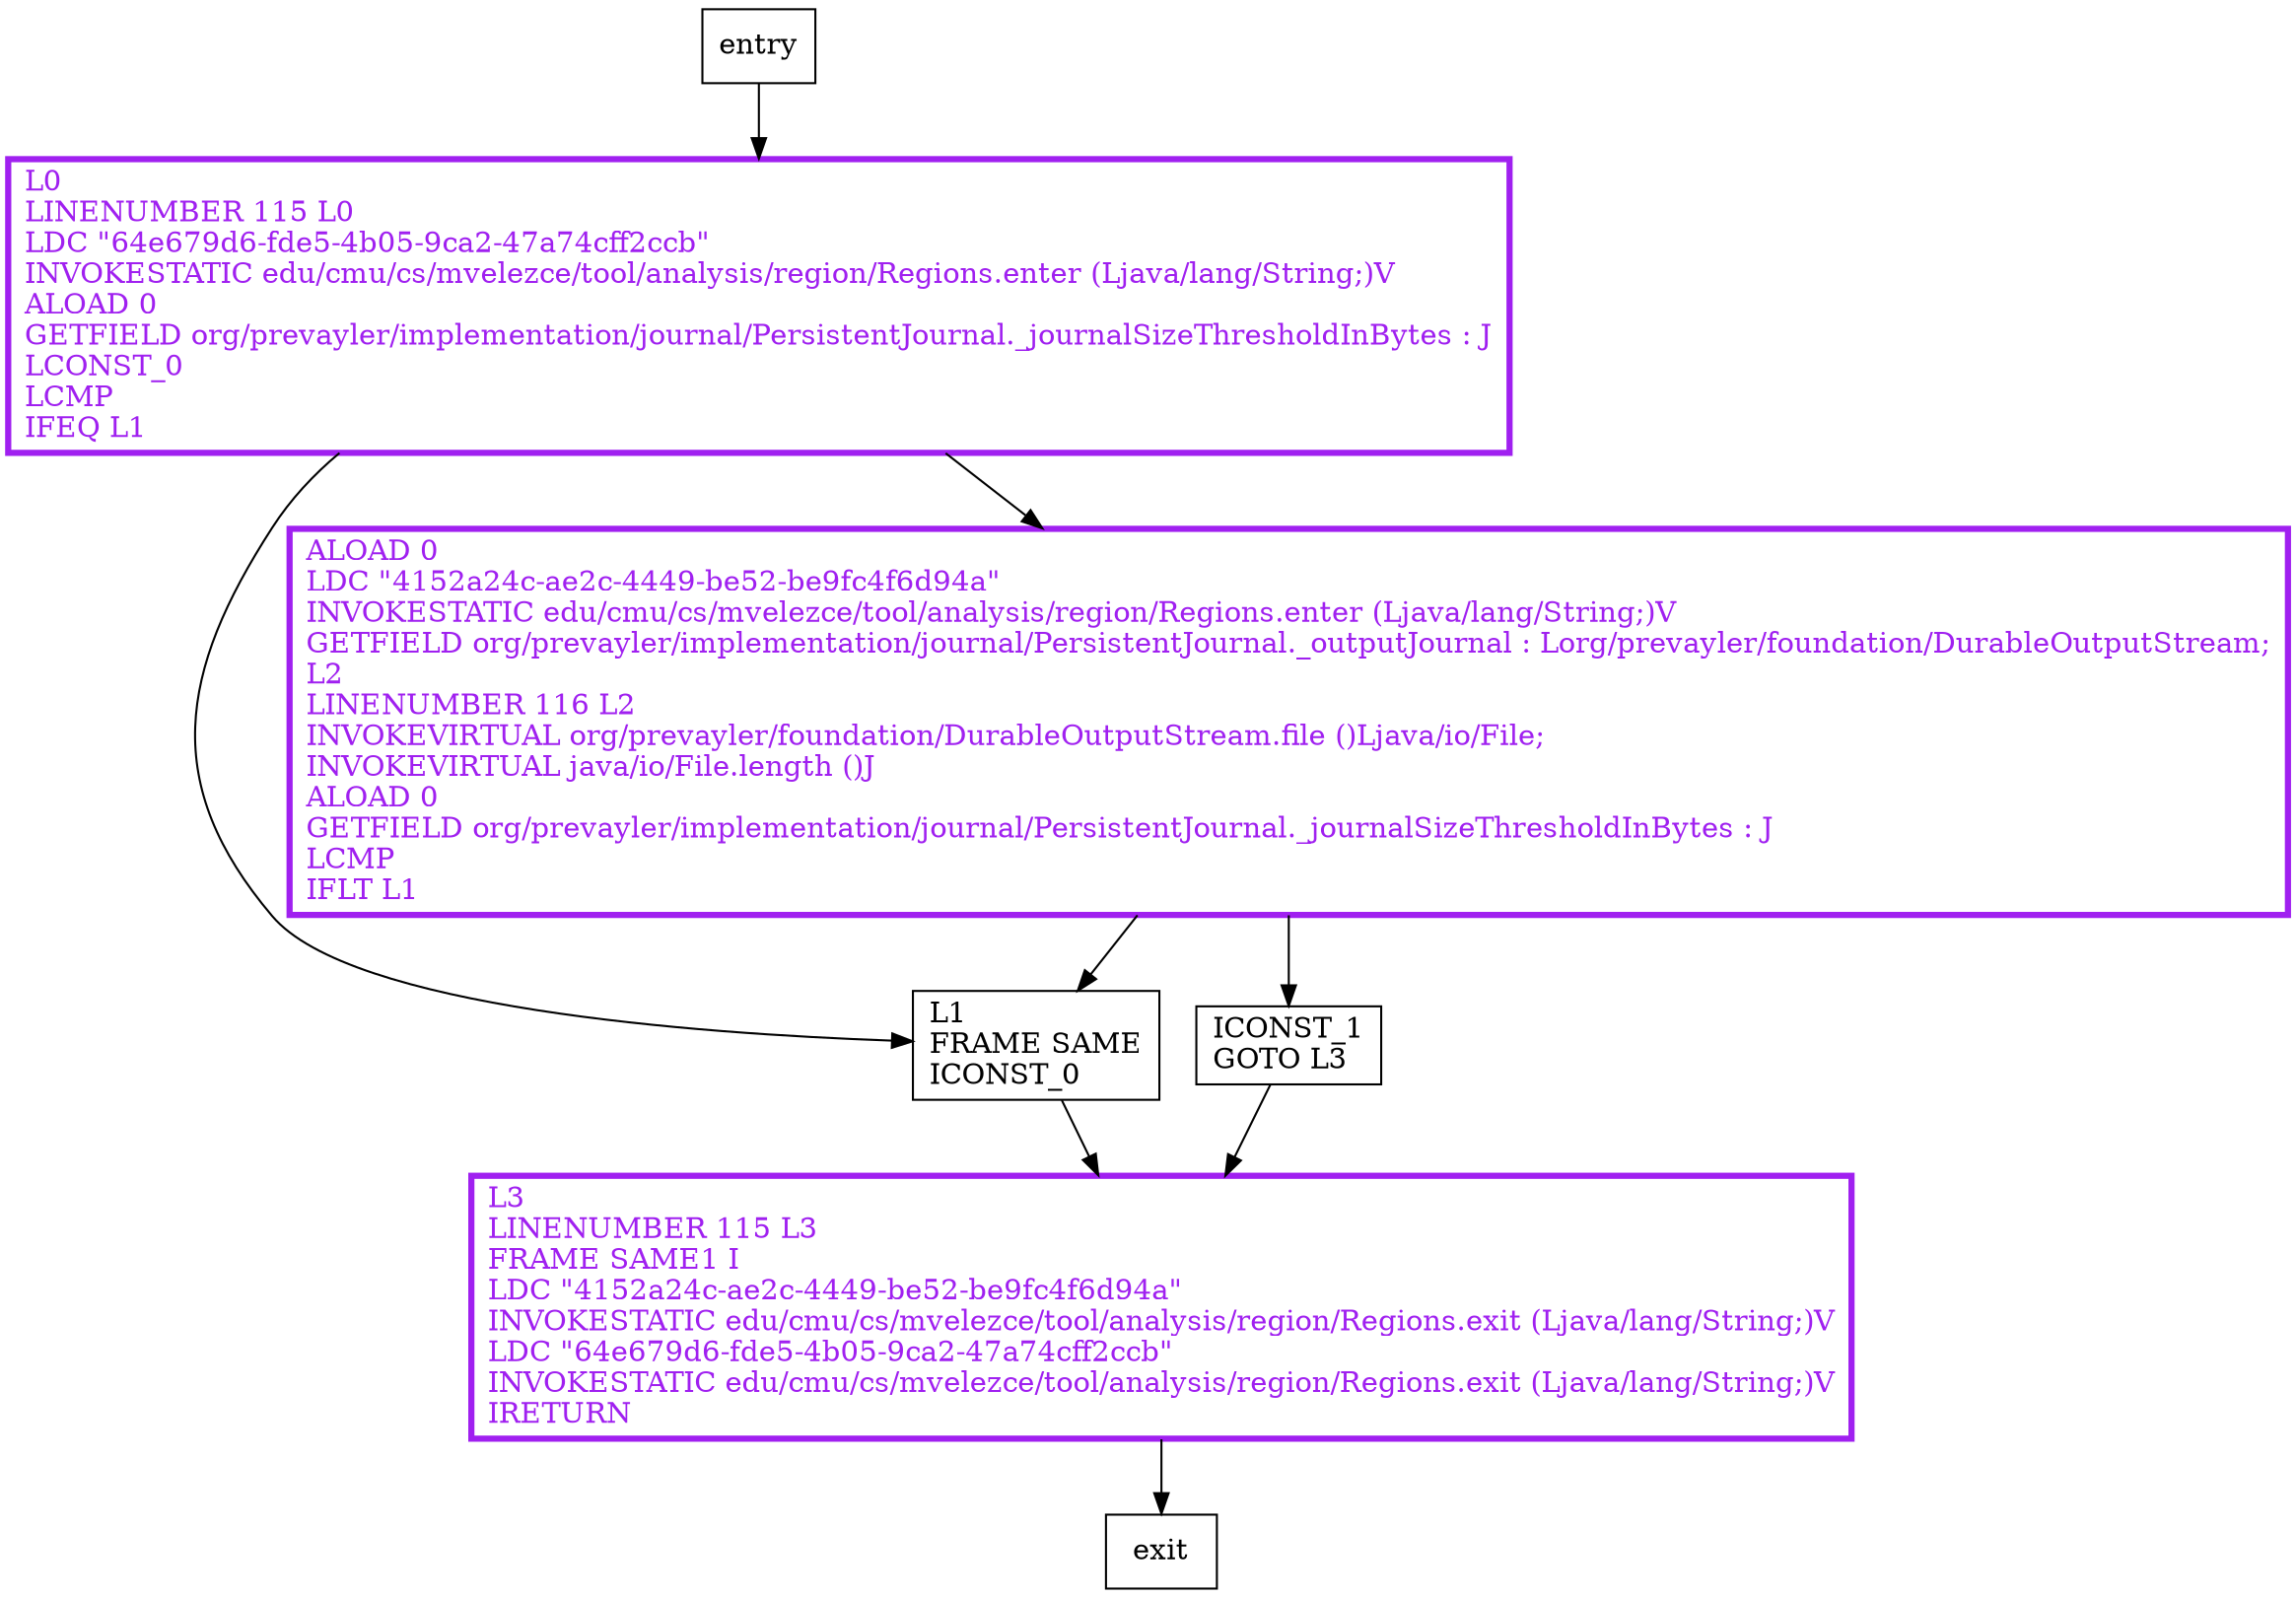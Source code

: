 digraph isOutputJournalTooBig {
node [shape=record];
995676255 [label="L1\lFRAME SAME\lICONST_0\l"];
871638048 [label="ALOAD 0\lLDC \"4152a24c-ae2c-4449-be52-be9fc4f6d94a\"\lINVOKESTATIC edu/cmu/cs/mvelezce/tool/analysis/region/Regions.enter (Ljava/lang/String;)V\lGETFIELD org/prevayler/implementation/journal/PersistentJournal._outputJournal : Lorg/prevayler/foundation/DurableOutputStream;\lL2\lLINENUMBER 116 L2\lINVOKEVIRTUAL org/prevayler/foundation/DurableOutputStream.file ()Ljava/io/File;\lINVOKEVIRTUAL java/io/File.length ()J\lALOAD 0\lGETFIELD org/prevayler/implementation/journal/PersistentJournal._journalSizeThresholdInBytes : J\lLCMP\lIFLT L1\l"];
1216332293 [label="ICONST_1\lGOTO L3\l"];
359873189 [label="L0\lLINENUMBER 115 L0\lLDC \"64e679d6-fde5-4b05-9ca2-47a74cff2ccb\"\lINVOKESTATIC edu/cmu/cs/mvelezce/tool/analysis/region/Regions.enter (Ljava/lang/String;)V\lALOAD 0\lGETFIELD org/prevayler/implementation/journal/PersistentJournal._journalSizeThresholdInBytes : J\lLCONST_0\lLCMP\lIFEQ L1\l"];
1146449853 [label="L3\lLINENUMBER 115 L3\lFRAME SAME1 I\lLDC \"4152a24c-ae2c-4449-be52-be9fc4f6d94a\"\lINVOKESTATIC edu/cmu/cs/mvelezce/tool/analysis/region/Regions.exit (Ljava/lang/String;)V\lLDC \"64e679d6-fde5-4b05-9ca2-47a74cff2ccb\"\lINVOKESTATIC edu/cmu/cs/mvelezce/tool/analysis/region/Regions.exit (Ljava/lang/String;)V\lIRETURN\l"];
entry;
exit;
entry -> 359873189;
995676255 -> 1146449853;
871638048 -> 995676255;
871638048 -> 1216332293;
1216332293 -> 1146449853;
359873189 -> 995676255;
359873189 -> 871638048;
1146449853 -> exit;
871638048[fontcolor="purple", penwidth=3, color="purple"];
359873189[fontcolor="purple", penwidth=3, color="purple"];
1146449853[fontcolor="purple", penwidth=3, color="purple"];
}

